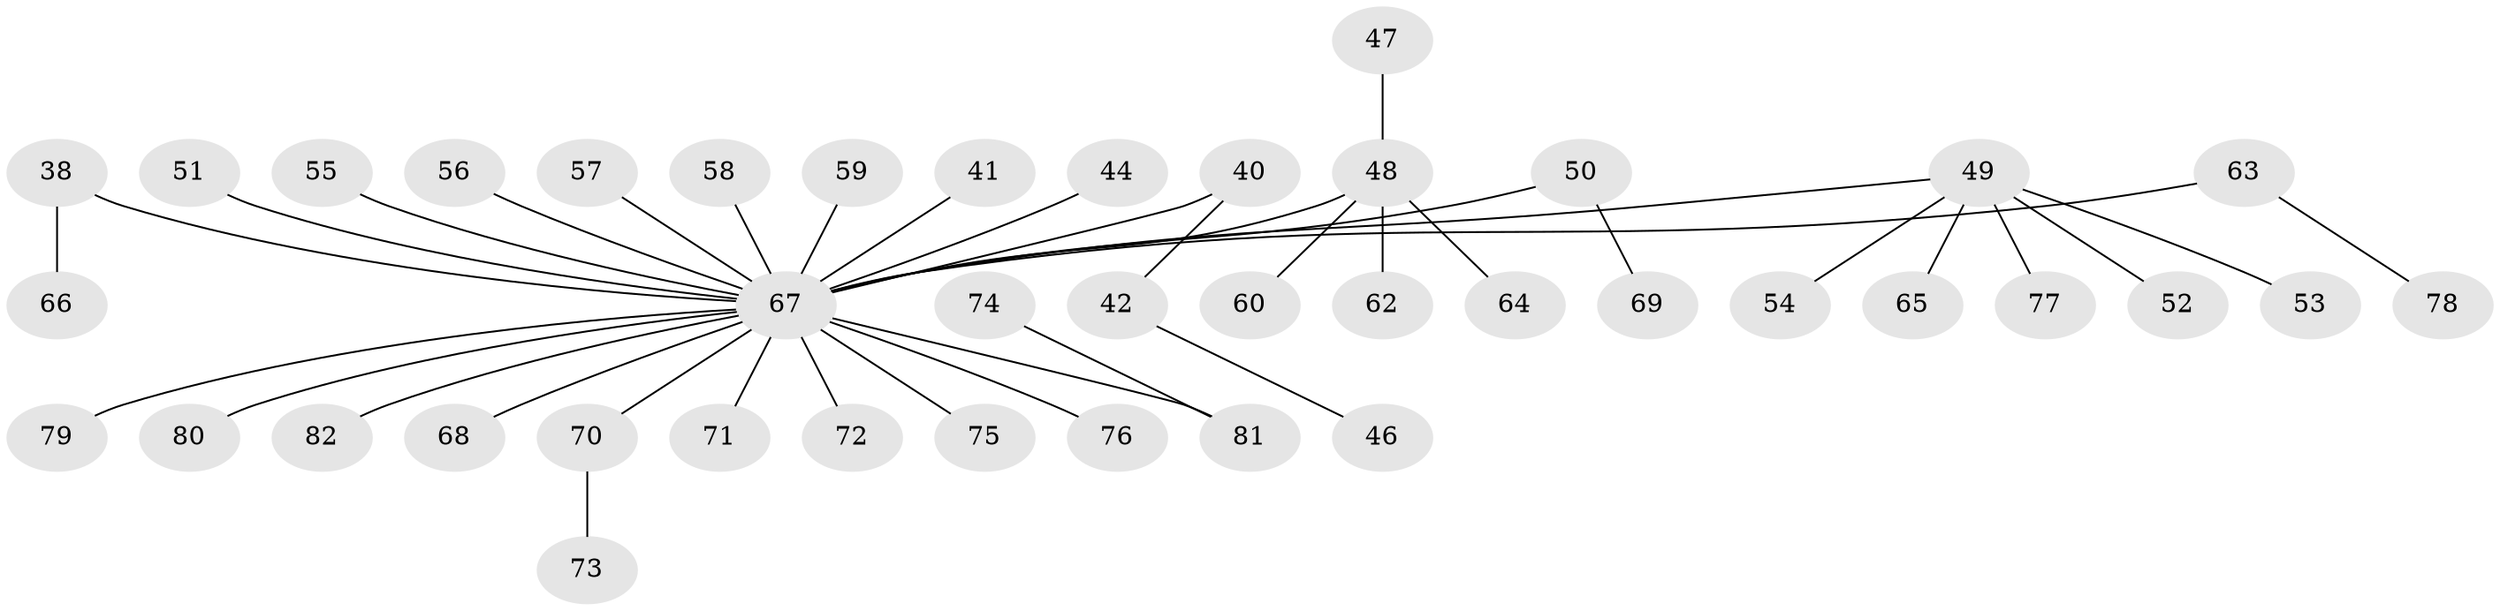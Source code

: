 // original degree distribution, {6: 0.024390243902439025, 7: 0.012195121951219513, 2: 0.34146341463414637, 4: 0.07317073170731707, 3: 0.06097560975609756, 1: 0.4634146341463415, 5: 0.024390243902439025}
// Generated by graph-tools (version 1.1) at 2025/52/03/09/25 04:52:49]
// undirected, 41 vertices, 40 edges
graph export_dot {
graph [start="1"]
  node [color=gray90,style=filled];
  38;
  40;
  41;
  42;
  44;
  46;
  47;
  48 [super="+39"];
  49 [super="+32+29+33+43+45"];
  50;
  51;
  52;
  53;
  54;
  55;
  56;
  57 [super="+20"];
  58 [super="+37"];
  59;
  60;
  62;
  63;
  64;
  65;
  66;
  67 [super="+35+36"];
  68;
  69;
  70;
  71;
  72;
  73;
  74;
  75;
  76;
  77;
  78;
  79;
  80;
  81 [super="+61"];
  82;
  38 -- 66;
  38 -- 67;
  40 -- 42;
  40 -- 67;
  41 -- 67;
  42 -- 46;
  44 -- 67;
  47 -- 48;
  48 -- 60;
  48 -- 64;
  48 -- 62;
  48 -- 67;
  49 -- 53;
  49 -- 77;
  49 -- 54;
  49 -- 52;
  49 -- 65;
  49 -- 67;
  50 -- 69;
  50 -- 67;
  51 -- 67;
  55 -- 67;
  56 -- 67;
  57 -- 67;
  58 -- 67;
  59 -- 67;
  63 -- 78;
  63 -- 67;
  67 -- 68;
  67 -- 71;
  67 -- 72;
  67 -- 75;
  67 -- 76;
  67 -- 79;
  67 -- 80;
  67 -- 81;
  67 -- 82;
  67 -- 70;
  70 -- 73;
  74 -- 81;
}

